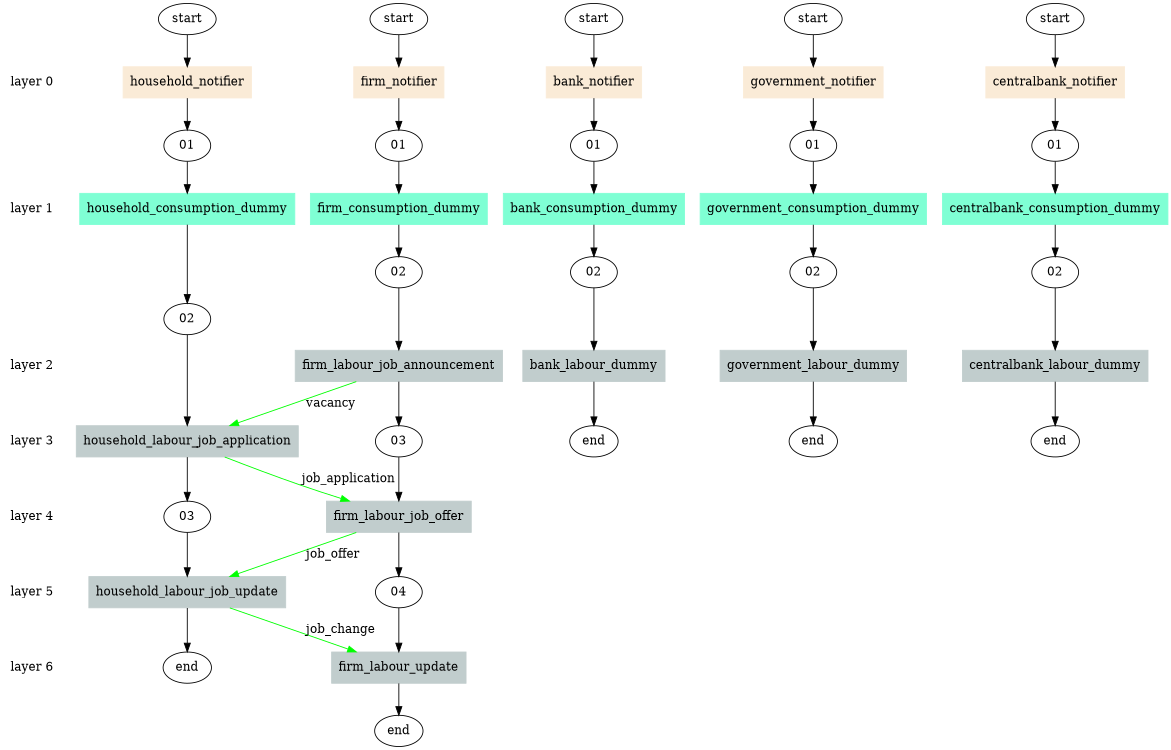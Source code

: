 digraph state_graph {
	rankdir=TB;
	size="8,5;"
	layer_0 [shape=plaintext, label="layer 0"];
	layer_1 [shape=plaintext, label="layer 1"];
	layer_0 -> layer_1 [style=invis];
	layer_2 [shape=plaintext, label="layer 2"];
	layer_1 -> layer_2 [style=invis];
	layer_3 [shape=plaintext, label="layer 3"];
	layer_2 -> layer_3 [style=invis];
	layer_4 [shape=plaintext, label="layer 4"];
	layer_3 -> layer_4 [style=invis];
	layer_5 [shape=plaintext, label="layer 5"];
	layer_4 -> layer_5 [style=invis];
	layer_6 [shape=plaintext, label="layer 6"];
	layer_5 -> layer_6 [style=invis];
	
	/* States */
	Firm_end [label = "end"]
	Firm_04 [label = "04"]
	Firm_03 [label = "03"]
	Firm_02 [label = "02"]
	Firm_01 [label = "01"]
	Firm_start [label = "start"]
	Household_end [label = "end"]
	Household_03 [label = "03"]
	Household_02 [label = "02"]
	Household_01 [label = "01"]
	Household_start [label = "start"]
	Bank_end [label = "end"]
	Bank_02 [label = "02"]
	Bank_01 [label = "01"]
	Bank_start [label = "start"]
	Government_end [label = "end"]
	Government_02 [label = "02"]
	Government_01 [label = "01"]
	Government_start [label = "start"]
	CentralBank_end [label = "end"]
	CentralBank_02 [label = "02"]
	CentralBank_01 [label = "01"]
	CentralBank_start [label = "start"]
	Firm_firm_notifier_start_01 [label = "firm_notifier", shape = box,style=filled,color=antiquewhite];
	Firm_firm_consumption_dummy_01_02 [label = "firm_consumption_dummy", shape = box,style=filled,color=aquamarine];
	Firm_firm_labour_job_announcement_02_03 [label = "firm_labour_job_announcement", shape = box,style=filled,color=azure3];
	Firm_firm_labour_job_offer_03_04 [label = "firm_labour_job_offer", shape = box,style=filled,color=azure3];
	Firm_firm_labour_update_04_end [label = "firm_labour_update", shape = box,style=filled,color=azure3];
	Household_household_notifier_start_01 [label = "household_notifier", shape = box,style=filled,color=antiquewhite];
	Household_household_consumption_dummy_01_02 [label = "household_consumption_dummy", shape = box,style=filled,color=aquamarine];
	Household_household_labour_job_application_02_03 [label = "household_labour_job_application", shape = box,style=filled,color=azure3];
	Household_household_labour_job_update_03_end [label = "household_labour_job_update", shape = box,style=filled,color=azure3];
	Bank_bank_notifier_start_01 [label = "bank_notifier", shape = box,style=filled,color=antiquewhite];
	Bank_bank_consumption_dummy_01_02 [label = "bank_consumption_dummy", shape = box,style=filled,color=aquamarine];
	Bank_bank_labour_dummy_02_end [label = "bank_labour_dummy", shape = box,style=filled,color=azure3];
	Government_government_notifier_start_01 [label = "government_notifier", shape = box,style=filled,color=antiquewhite];
	Government_government_consumption_dummy_01_02 [label = "government_consumption_dummy", shape = box,style=filled,color=aquamarine];
	Government_government_labour_dummy_02_end [label = "government_labour_dummy", shape = box,style=filled,color=azure3];
	CentralBank_centralbank_notifier_start_01 [label = "centralbank_notifier", shape = box,style=filled,color=antiquewhite];
	CentralBank_centralbank_consumption_dummy_01_02 [label = "centralbank_consumption_dummy", shape = box,style=filled,color=aquamarine];
	CentralBank_centralbank_labour_dummy_02_end [label = "centralbank_labour_dummy", shape = box,style=filled,color=azure3];
	
	/* Transitions */
	Firm_start -> Firm_firm_notifier_start_01;
	Firm_firm_notifier_start_01 -> Firm_01;
	Firm_01 -> Firm_firm_consumption_dummy_01_02;
	Firm_firm_consumption_dummy_01_02 -> Firm_02;
	Firm_02 -> Firm_firm_labour_job_announcement_02_03;
	Firm_firm_labour_job_announcement_02_03 -> Firm_03;
	Firm_03 -> Firm_firm_labour_job_offer_03_04;
	Firm_firm_labour_job_offer_03_04 -> Firm_04;
	Firm_04 -> Firm_firm_labour_update_04_end;
	Firm_firm_labour_update_04_end -> Firm_end;
	Household_start -> Household_household_notifier_start_01;
	Household_household_notifier_start_01 -> Household_01;
	Household_01 -> Household_household_consumption_dummy_01_02;
	Household_household_consumption_dummy_01_02 -> Household_02;
	Household_02 -> Household_household_labour_job_application_02_03;
	Household_household_labour_job_application_02_03 -> Household_03;
	Household_03 -> Household_household_labour_job_update_03_end;
	Household_household_labour_job_update_03_end -> Household_end;
	Bank_start -> Bank_bank_notifier_start_01;
	Bank_bank_notifier_start_01 -> Bank_01;
	Bank_01 -> Bank_bank_consumption_dummy_01_02;
	Bank_bank_consumption_dummy_01_02 -> Bank_02;
	Bank_02 -> Bank_bank_labour_dummy_02_end;
	Bank_bank_labour_dummy_02_end -> Bank_end;
	Government_start -> Government_government_notifier_start_01;
	Government_government_notifier_start_01 -> Government_01;
	Government_01 -> Government_government_consumption_dummy_01_02;
	Government_government_consumption_dummy_01_02 -> Government_02;
	Government_02 -> Government_government_labour_dummy_02_end;
	Government_government_labour_dummy_02_end -> Government_end;
	CentralBank_start -> CentralBank_centralbank_notifier_start_01;
	CentralBank_centralbank_notifier_start_01 -> CentralBank_01;
	CentralBank_01 -> CentralBank_centralbank_consumption_dummy_01_02;
	CentralBank_centralbank_consumption_dummy_01_02 -> CentralBank_02;
	CentralBank_02 -> CentralBank_centralbank_labour_dummy_02_end;
	CentralBank_centralbank_labour_dummy_02_end -> CentralBank_end;
	
	/* Communications */
	Firm_firm_labour_job_offer_03_04 -> Household_household_labour_job_update_03_end [ label = "job_offer" color="#00ff00" constraint=false];
	Firm_firm_labour_job_announcement_02_03 -> Household_household_labour_job_application_02_03 [ label = "vacancy" color="#00ff00" constraint=false];
	Household_household_labour_job_update_03_end -> Firm_firm_labour_update_04_end [ label = "job_change" color="#00ff00" constraint=false];
	Household_household_labour_job_application_02_03 -> Firm_firm_labour_job_offer_03_04 [ label = "job_application" color="#00ff00" constraint=false];
	{ rank=same; layer_0;  Firm_firm_notifier_start_01;  Household_household_notifier_start_01;  Bank_bank_notifier_start_01;  Government_government_notifier_start_01;  CentralBank_centralbank_notifier_start_01; }
	{ rank=same; layer_1;  Firm_firm_consumption_dummy_01_02;  Household_household_consumption_dummy_01_02;  Bank_bank_consumption_dummy_01_02;  Government_government_consumption_dummy_01_02;  CentralBank_centralbank_consumption_dummy_01_02; }
	{ rank=same; layer_2;  Firm_firm_labour_job_announcement_02_03;  Bank_bank_labour_dummy_02_end;  Government_government_labour_dummy_02_end;  CentralBank_centralbank_labour_dummy_02_end; }
	{ rank=same; layer_3;  Household_household_labour_job_application_02_03; }
	{ rank=same; layer_4;  Firm_firm_labour_job_offer_03_04; }
	{ rank=same; layer_5;  Household_household_labour_job_update_03_end; }
	{ rank=same; layer_6;  Firm_firm_labour_update_04_end; }
}